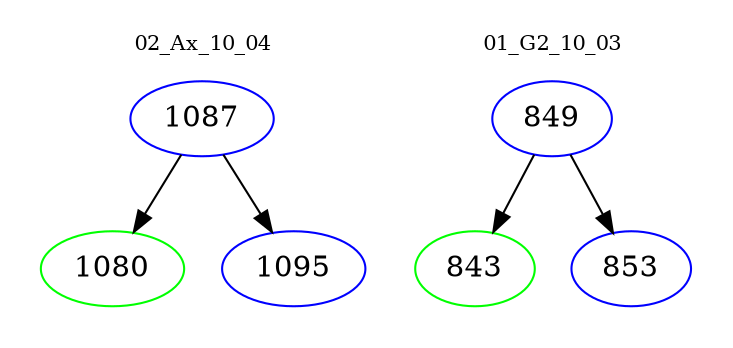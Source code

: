 digraph{
subgraph cluster_0 {
color = white
label = "02_Ax_10_04";
fontsize=10;
T0_1087 [label="1087", color="blue"]
T0_1087 -> T0_1080 [color="black"]
T0_1080 [label="1080", color="green"]
T0_1087 -> T0_1095 [color="black"]
T0_1095 [label="1095", color="blue"]
}
subgraph cluster_1 {
color = white
label = "01_G2_10_03";
fontsize=10;
T1_849 [label="849", color="blue"]
T1_849 -> T1_843 [color="black"]
T1_843 [label="843", color="green"]
T1_849 -> T1_853 [color="black"]
T1_853 [label="853", color="blue"]
}
}

